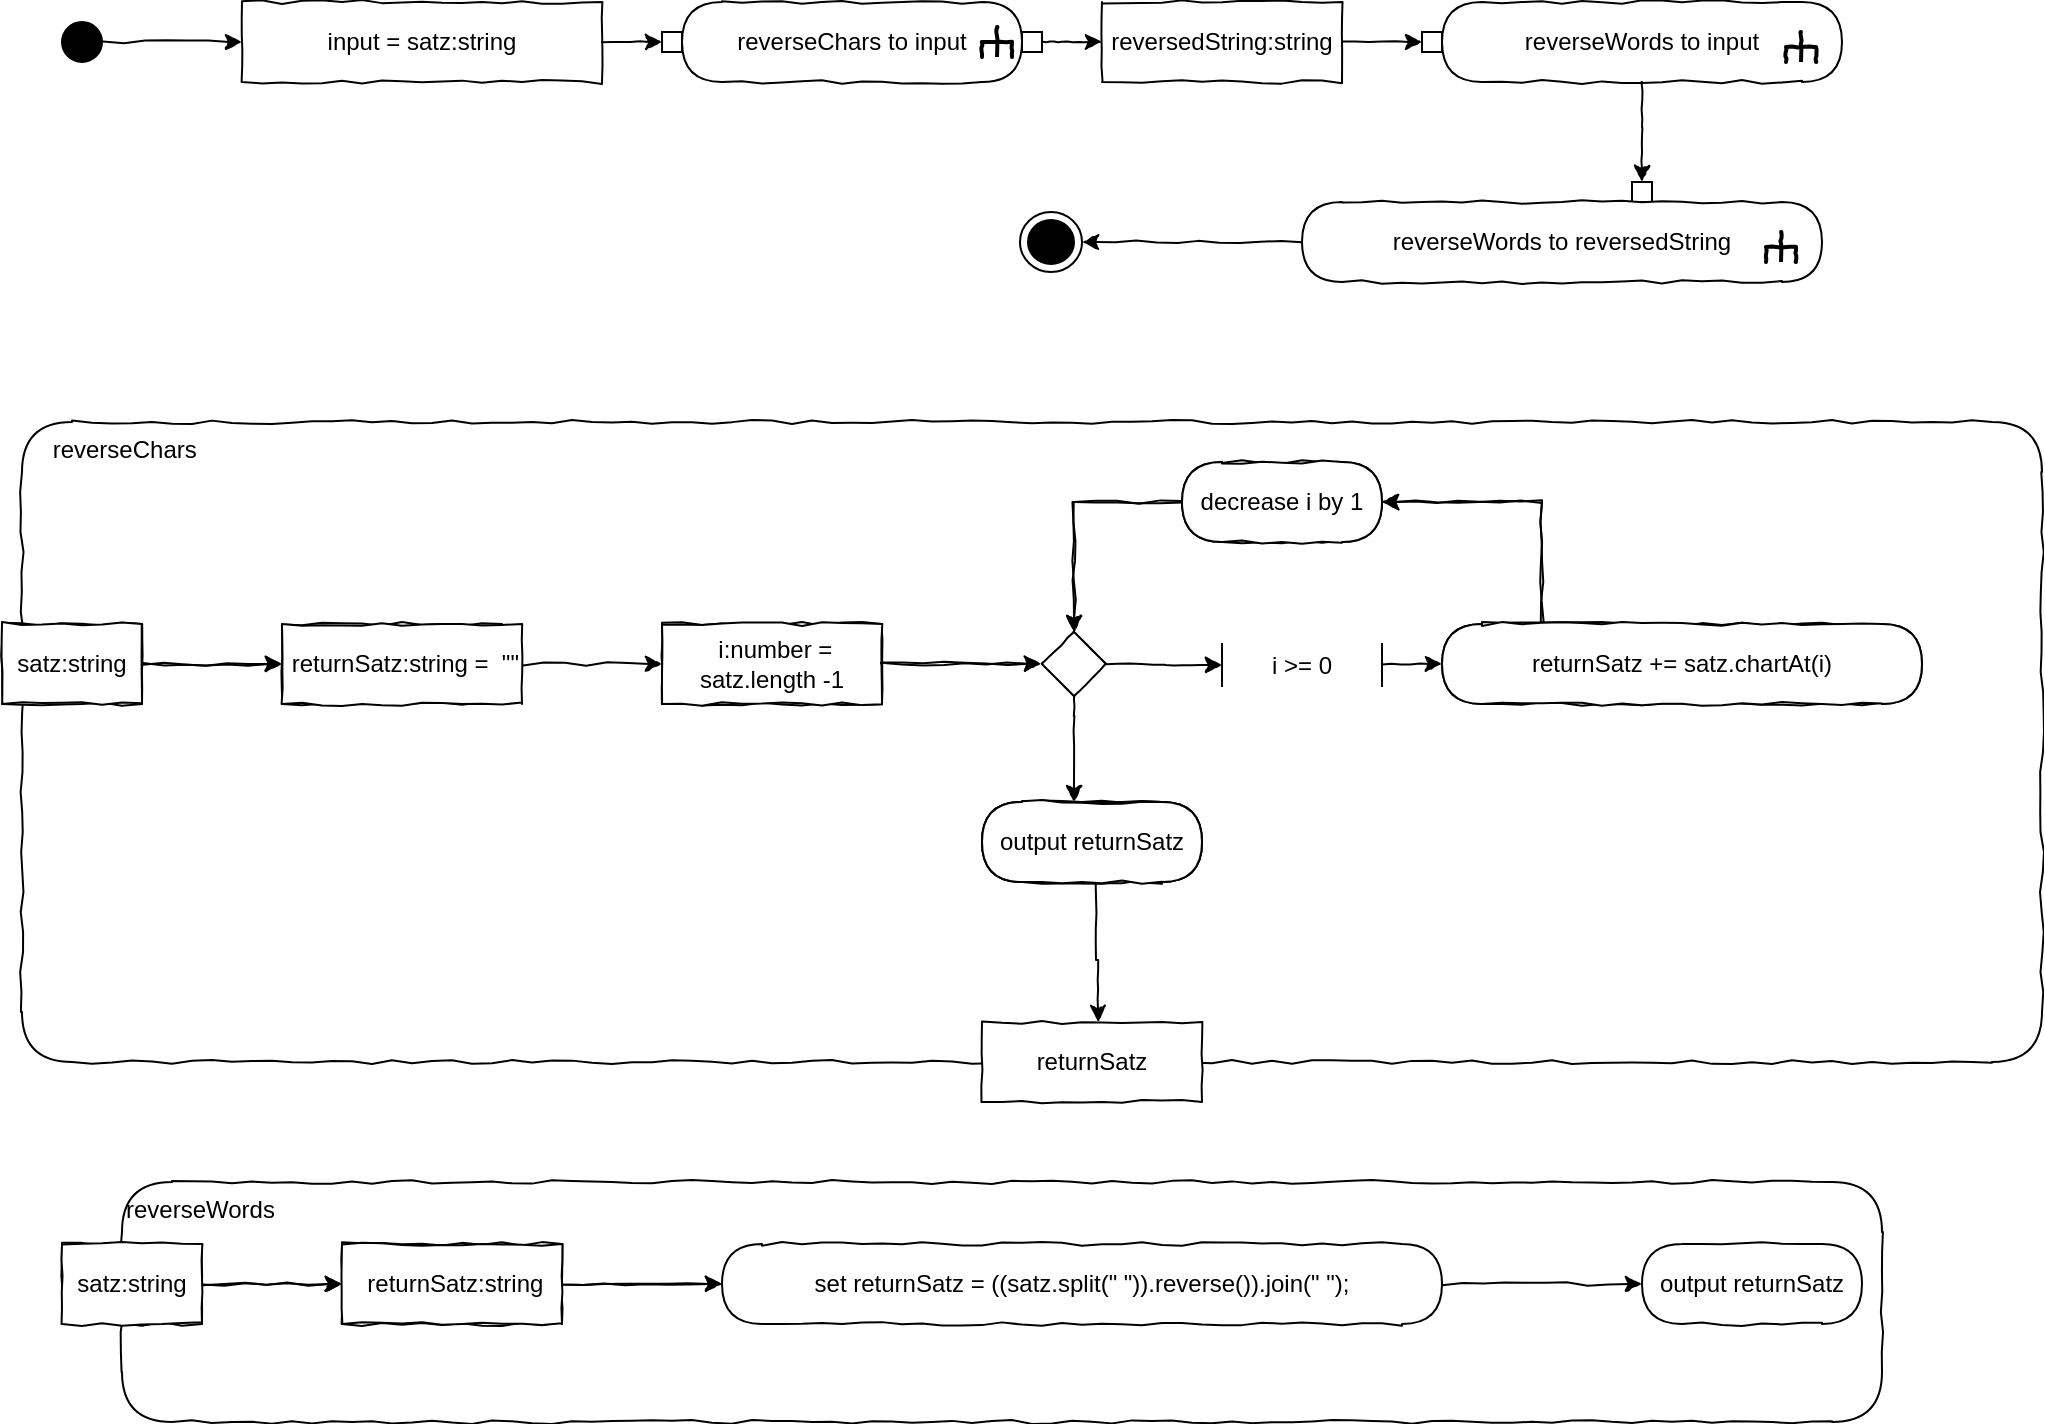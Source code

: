 <mxfile version="13.0.5" type="device"><diagram id="ikol-2g_4kMl-Xvpynh7" name="Page-1"><mxGraphModel dx="1664" dy="752" grid="1" gridSize="10" guides="1" tooltips="1" connect="1" arrows="1" fold="1" page="1" pageScale="1" pageWidth="1600" pageHeight="900" math="0" shadow="0"><root><mxCell id="0"/><mxCell id="1" parent="0"/><mxCell id="fMw8rV5AvObUEXwrMBw9-92" value="&lt;div style=&quot;text-align: left&quot;&gt;&lt;span&gt;&amp;nbsp; &amp;nbsp; reverseChars&lt;/span&gt;&lt;/div&gt;" style="rounded=1;whiteSpace=wrap;html=1;shadow=0;glass=0;comic=1;strokeColor=#000000;labelPosition=center;verticalLabelPosition=middle;align=left;verticalAlign=top;absoluteArcSize=1;arcSize=50;" parent="1" vertex="1"><mxGeometry x="160" y="300" width="1010" height="320" as="geometry"/></mxCell><mxCell id="fMw8rV5AvObUEXwrMBw9-5" value="" style="ellipse;whiteSpace=wrap;html=1;rounded=0;shadow=0;comic=0;labelBackgroundColor=none;strokeColor=#000000;strokeWidth=1;fillColor=#000000;fontFamily=Verdana;fontSize=12;fontColor=#000000;align=center;comic=1" parent="1" vertex="1"><mxGeometry x="180" y="100" width="20" height="20" as="geometry"/></mxCell><mxCell id="fMw8rV5AvObUEXwrMBw9-7" value="" style="edgeStyle=orthogonalEdgeStyle;rounded=0;html=1;jettySize=auto;orthogonalLoop=1;comic=1;" parent="1" edge="1"><mxGeometry relative="1" as="geometry"><mxPoint x="190" y="110" as="sourcePoint"/><mxPoint x="270" y="110" as="targetPoint"/><Array as="points"><mxPoint x="190" y="110"/></Array></mxGeometry></mxCell><mxCell id="fMw8rV5AvObUEXwrMBw9-8" value="input = satz:string" style="rounded=0;whiteSpace=wrap;html=1;comic=1;" parent="1" vertex="1"><mxGeometry x="270" y="90" width="180" height="40" as="geometry"/></mxCell><mxCell id="fMw8rV5AvObUEXwrMBw9-9" value="reverseChars to input" style="rounded=1;whiteSpace=wrap;html=1;absoluteArcSize=1;arcSize=50;strokeWidth=1;shadow=0;comic=1;" parent="1" vertex="1"><mxGeometry x="490" y="90" width="170" height="40" as="geometry"/></mxCell><mxCell id="fMw8rV5AvObUEXwrMBw9-34" value="" style="edgeStyle=orthogonalEdgeStyle;rounded=0;html=1;jettySize=auto;orthogonalLoop=1;comic=1;" parent="1" edge="1"><mxGeometry relative="1" as="geometry"><mxPoint x="210" y="421" as="sourcePoint"/><mxPoint x="290" y="421" as="targetPoint"/><Array as="points"><mxPoint x="210" y="421"/></Array></mxGeometry></mxCell><mxCell id="fMw8rV5AvObUEXwrMBw9-54" value="&amp;nbsp;returnSatz:string" style="rounded=0;whiteSpace=wrap;html=1;comic=1;" parent="1" vertex="1"><mxGeometry x="290" y="401" width="110" height="40" as="geometry"/></mxCell><mxCell id="fMw8rV5AvObUEXwrMBw9-55" value="" style="edgeStyle=orthogonalEdgeStyle;rounded=0;html=1;jettySize=auto;orthogonalLoop=1;comic=1;" parent="1" edge="1"><mxGeometry relative="1" as="geometry"><mxPoint x="400" y="420.95" as="sourcePoint"/><mxPoint x="480" y="420.95" as="targetPoint"/><Array as="points"><mxPoint x="400" y="420.95"/></Array></mxGeometry></mxCell><mxCell id="fMw8rV5AvObUEXwrMBw9-61" value="&amp;nbsp;i:number = 1" style="rounded=0;whiteSpace=wrap;html=1;comic=1;" parent="1" vertex="1"><mxGeometry x="480" y="401" width="110" height="40" as="geometry"/></mxCell><mxCell id="fMw8rV5AvObUEXwrMBw9-65" value="" style="edgeStyle=orthogonalEdgeStyle;rounded=0;html=1;jettySize=auto;orthogonalLoop=1;comic=1;" parent="1" edge="1"><mxGeometry relative="1" as="geometry"><mxPoint x="589.5" y="420.9" as="sourcePoint"/><mxPoint x="669.5" y="420.9" as="targetPoint"/><Array as="points"><mxPoint x="589.5" y="420.9"/></Array></mxGeometry></mxCell><mxCell id="fMw8rV5AvObUEXwrMBw9-66" value="" style="rhombus;whiteSpace=wrap;html=1;rounded=0;shadow=0;glass=0;comic=1;strokeColor=#000000;align=left;" parent="1" vertex="1"><mxGeometry x="670" y="405" width="32" height="32" as="geometry"/></mxCell><mxCell id="fMw8rV5AvObUEXwrMBw9-67" value="" style="whiteSpace=wrap;html=1;aspect=fixed;" parent="1" vertex="1"><mxGeometry x="480" y="105" width="10" height="10" as="geometry"/></mxCell><mxCell id="fMw8rV5AvObUEXwrMBw9-74" value="" style="edgeStyle=orthogonalEdgeStyle;rounded=0;html=1;jettySize=auto;orthogonalLoop=1;comic=1;entryX=0;entryY=0.5;entryDx=0;entryDy=0;" parent="1" source="fMw8rV5AvObUEXwrMBw9-75" edge="1"><mxGeometry relative="1" as="geometry"><mxPoint x="702" y="420.9" as="sourcePoint"/><mxPoint x="870" y="421" as="targetPoint"/><Array as="points"><mxPoint x="870" y="422"/></Array></mxGeometry></mxCell><mxCell id="fMw8rV5AvObUEXwrMBw9-75" value="i &amp;gt;= 0" style="shape=partialRectangle;whiteSpace=wrap;html=1;top=0;bottom=0;fillColor=none;" parent="1" vertex="1"><mxGeometry x="760" y="411" width="80" height="21" as="geometry"/></mxCell><mxCell id="fMw8rV5AvObUEXwrMBw9-76" value="" style="edgeStyle=orthogonalEdgeStyle;rounded=0;html=1;jettySize=auto;orthogonalLoop=1;comic=1;entryX=0;entryY=0.5;entryDx=0;entryDy=0;" parent="1" target="fMw8rV5AvObUEXwrMBw9-75" edge="1"><mxGeometry relative="1" as="geometry"><mxPoint x="702" y="420.9" as="sourcePoint"/><mxPoint x="870" y="421" as="targetPoint"/><Array as="points"/></mxGeometry></mxCell><mxCell id="fMw8rV5AvObUEXwrMBw9-77" value="append satz[ satz.length - i ] to returnSatz" style="rounded=1;whiteSpace=wrap;html=1;absoluteArcSize=1;arcSize=50;strokeWidth=1;shadow=0;comic=1;" parent="1" vertex="1"><mxGeometry x="870" y="401" width="240" height="40" as="geometry"/></mxCell><mxCell id="fMw8rV5AvObUEXwrMBw9-78" value="" style="edgeStyle=orthogonalEdgeStyle;rounded=0;html=1;jettySize=auto;orthogonalLoop=1;comic=1;" parent="1" edge="1"><mxGeometry relative="1" as="geometry"><mxPoint x="920" y="400" as="sourcePoint"/><mxPoint x="840" y="340" as="targetPoint"/><Array as="points"><mxPoint x="920" y="340"/></Array></mxGeometry></mxCell><mxCell id="fMw8rV5AvObUEXwrMBw9-79" value="increase i by 1" style="rounded=1;whiteSpace=wrap;html=1;absoluteArcSize=1;arcSize=50;strokeWidth=1;shadow=0;comic=1;" parent="1" vertex="1"><mxGeometry x="740" y="320" width="100" height="40" as="geometry"/></mxCell><mxCell id="fMw8rV5AvObUEXwrMBw9-80" value="" style="edgeStyle=orthogonalEdgeStyle;rounded=0;html=1;jettySize=auto;orthogonalLoop=1;comic=1;entryX=0.5;entryY=0;entryDx=0;entryDy=0;exitX=0;exitY=0.5;exitDx=0;exitDy=0;" parent="1" source="fMw8rV5AvObUEXwrMBw9-79" target="fMw8rV5AvObUEXwrMBw9-66" edge="1"><mxGeometry relative="1" as="geometry"><mxPoint x="730" y="330" as="sourcePoint"/><mxPoint x="660" y="330" as="targetPoint"/><Array as="points"><mxPoint x="740" y="340"/><mxPoint x="686" y="340"/></Array></mxGeometry></mxCell><mxCell id="fMw8rV5AvObUEXwrMBw9-82" value="output returnSatz" style="rounded=1;whiteSpace=wrap;html=1;absoluteArcSize=1;arcSize=50;strokeWidth=1;shadow=0;comic=1;" parent="1" vertex="1"><mxGeometry x="640" y="490" width="110" height="40" as="geometry"/></mxCell><mxCell id="fMw8rV5AvObUEXwrMBw9-85" value="" style="edgeStyle=orthogonalEdgeStyle;rounded=0;html=1;jettySize=auto;orthogonalLoop=1;comic=1;exitX=0.5;exitY=1;exitDx=0;exitDy=0;" parent="1" target="fMw8rV5AvObUEXwrMBw9-110" edge="1"><mxGeometry relative="1" as="geometry"><mxPoint x="693" y="530" as="sourcePoint"/><mxPoint x="697.484" y="589.16" as="targetPoint"/><Array as="points"><mxPoint x="697" y="530"/><mxPoint x="697" y="569"/><mxPoint x="698" y="569"/></Array></mxGeometry></mxCell><mxCell id="fMw8rV5AvObUEXwrMBw9-86" value="satz:string" style="rounded=0;whiteSpace=wrap;html=1;comic=1;" parent="1" vertex="1"><mxGeometry x="150" y="401" width="70" height="40" as="geometry"/></mxCell><mxCell id="fMw8rV5AvObUEXwrMBw9-93" value="" style="edgeStyle=orthogonalEdgeStyle;rounded=0;html=1;jettySize=auto;orthogonalLoop=1;comic=1;" parent="1" edge="1"><mxGeometry relative="1" as="geometry"><mxPoint x="210" y="421" as="sourcePoint"/><mxPoint x="290" y="421" as="targetPoint"/><Array as="points"><mxPoint x="210" y="421"/></Array></mxGeometry></mxCell><mxCell id="fMw8rV5AvObUEXwrMBw9-94" value="&amp;nbsp;returnSatz:string =&amp;nbsp; &quot;&quot;" style="rounded=0;whiteSpace=wrap;html=1;comic=1;" parent="1" vertex="1"><mxGeometry x="290" y="401" width="120" height="40" as="geometry"/></mxCell><mxCell id="fMw8rV5AvObUEXwrMBw9-96" value="&amp;nbsp;i:number = satz.length -1" style="rounded=0;whiteSpace=wrap;html=1;comic=1;" parent="1" vertex="1"><mxGeometry x="480" y="401" width="110" height="40" as="geometry"/></mxCell><mxCell id="fMw8rV5AvObUEXwrMBw9-97" value="" style="edgeStyle=orthogonalEdgeStyle;rounded=0;html=1;jettySize=auto;orthogonalLoop=1;comic=1;" parent="1" edge="1"><mxGeometry relative="1" as="geometry"><mxPoint x="589.5" y="420.9" as="sourcePoint"/><mxPoint x="669.5" y="420.9" as="targetPoint"/><Array as="points"><mxPoint x="589.5" y="420.9"/></Array></mxGeometry></mxCell><mxCell id="fMw8rV5AvObUEXwrMBw9-98" value="" style="rhombus;whiteSpace=wrap;html=1;rounded=0;shadow=0;glass=0;comic=1;strokeColor=#000000;align=left;" parent="1" vertex="1"><mxGeometry x="670" y="405" width="32" height="32" as="geometry"/></mxCell><mxCell id="fMw8rV5AvObUEXwrMBw9-102" value="returnSatz += satz.chartAt(i)" style="rounded=1;whiteSpace=wrap;html=1;absoluteArcSize=1;arcSize=50;strokeWidth=1;shadow=0;comic=1;" parent="1" vertex="1"><mxGeometry x="870" y="401" width="240" height="40" as="geometry"/></mxCell><mxCell id="fMw8rV5AvObUEXwrMBw9-103" value="" style="edgeStyle=orthogonalEdgeStyle;rounded=0;html=1;jettySize=auto;orthogonalLoop=1;comic=1;" parent="1" edge="1"><mxGeometry relative="1" as="geometry"><mxPoint x="920" y="400" as="sourcePoint"/><mxPoint x="840" y="340" as="targetPoint"/><Array as="points"><mxPoint x="920" y="340"/></Array></mxGeometry></mxCell><mxCell id="fMw8rV5AvObUEXwrMBw9-104" value="decrease i by 1" style="rounded=1;whiteSpace=wrap;html=1;absoluteArcSize=1;arcSize=50;strokeWidth=1;shadow=0;comic=1;" parent="1" vertex="1"><mxGeometry x="740" y="320" width="100" height="40" as="geometry"/></mxCell><mxCell id="fMw8rV5AvObUEXwrMBw9-105" value="" style="edgeStyle=orthogonalEdgeStyle;rounded=0;html=1;jettySize=auto;orthogonalLoop=1;comic=1;entryX=0.5;entryY=0;entryDx=0;entryDy=0;exitX=0;exitY=0.5;exitDx=0;exitDy=0;" parent="1" source="fMw8rV5AvObUEXwrMBw9-104" target="fMw8rV5AvObUEXwrMBw9-98" edge="1"><mxGeometry relative="1" as="geometry"><mxPoint x="730" y="330" as="sourcePoint"/><mxPoint x="660" y="330" as="targetPoint"/><Array as="points"><mxPoint x="740" y="340"/><mxPoint x="686" y="340"/></Array></mxGeometry></mxCell><mxCell id="fMw8rV5AvObUEXwrMBw9-106" value="output returnSatz" style="rounded=1;whiteSpace=wrap;html=1;absoluteArcSize=1;arcSize=50;strokeWidth=1;shadow=0;comic=1;" parent="1" vertex="1"><mxGeometry x="640" y="490" width="110" height="40" as="geometry"/></mxCell><mxCell id="fMw8rV5AvObUEXwrMBw9-109" value="satz:string" style="rounded=0;whiteSpace=wrap;html=1;comic=1;" parent="1" vertex="1"><mxGeometry x="150" y="401" width="70" height="40" as="geometry"/></mxCell><mxCell id="fMw8rV5AvObUEXwrMBw9-110" value="returnSatz" style="rounded=0;whiteSpace=wrap;html=1;comic=1;" parent="1" vertex="1"><mxGeometry x="640" y="600" width="110" height="40" as="geometry"/></mxCell><mxCell id="fMw8rV5AvObUEXwrMBw9-113" value="reverseWords" style="rounded=1;whiteSpace=wrap;html=1;shadow=0;glass=0;comic=1;strokeColor=#000000;labelPosition=center;verticalLabelPosition=middle;align=left;verticalAlign=top;absoluteArcSize=1;arcSize=50;" parent="1" vertex="1"><mxGeometry x="210" y="680" width="880" height="120" as="geometry"/></mxCell><mxCell id="fMw8rV5AvObUEXwrMBw9-114" value="" style="edgeStyle=orthogonalEdgeStyle;rounded=0;html=1;jettySize=auto;orthogonalLoop=1;comic=1;" parent="1" edge="1"><mxGeometry relative="1" as="geometry"><mxPoint x="240" y="731" as="sourcePoint"/><mxPoint x="320" y="731" as="targetPoint"/><Array as="points"><mxPoint x="240" y="731"/></Array></mxGeometry></mxCell><mxCell id="fMw8rV5AvObUEXwrMBw9-115" value="&amp;nbsp;returnSatz:string" style="rounded=0;whiteSpace=wrap;html=1;comic=1;" parent="1" vertex="1"><mxGeometry x="320" y="711" width="110" height="40" as="geometry"/></mxCell><mxCell id="fMw8rV5AvObUEXwrMBw9-116" value="" style="edgeStyle=orthogonalEdgeStyle;rounded=0;html=1;jettySize=auto;orthogonalLoop=1;comic=1;" parent="1" edge="1"><mxGeometry relative="1" as="geometry"><mxPoint x="430" y="730.95" as="sourcePoint"/><mxPoint x="510" y="730.95" as="targetPoint"/><Array as="points"><mxPoint x="430" y="730.95"/></Array></mxGeometry></mxCell><mxCell id="fMw8rV5AvObUEXwrMBw9-130" value="satz:string" style="rounded=0;whiteSpace=wrap;html=1;comic=1;" parent="1" vertex="1"><mxGeometry x="180" y="711" width="70" height="40" as="geometry"/></mxCell><mxCell id="fMw8rV5AvObUEXwrMBw9-134" value="" style="edgeStyle=orthogonalEdgeStyle;rounded=0;html=1;jettySize=auto;orthogonalLoop=1;comic=1;" parent="1" edge="1"><mxGeometry relative="1" as="geometry"><mxPoint x="240" y="731" as="sourcePoint"/><mxPoint x="320" y="731" as="targetPoint"/><Array as="points"><mxPoint x="240" y="731"/></Array></mxGeometry></mxCell><mxCell id="fMw8rV5AvObUEXwrMBw9-135" value="&amp;nbsp;returnSatz:string" style="rounded=0;whiteSpace=wrap;html=1;comic=1;" parent="1" vertex="1"><mxGeometry x="320" y="711" width="110" height="40" as="geometry"/></mxCell><mxCell id="fMw8rV5AvObUEXwrMBw9-136" value="" style="edgeStyle=orthogonalEdgeStyle;rounded=0;html=1;jettySize=auto;orthogonalLoop=1;comic=1;" parent="1" edge="1"><mxGeometry relative="1" as="geometry"><mxPoint x="430" y="730.95" as="sourcePoint"/><mxPoint x="510" y="730.95" as="targetPoint"/><Array as="points"><mxPoint x="430" y="730.95"/></Array></mxGeometry></mxCell><mxCell id="fMw8rV5AvObUEXwrMBw9-150" value="satz:string" style="rounded=0;whiteSpace=wrap;html=1;comic=1;" parent="1" vertex="1"><mxGeometry x="180" y="711" width="70" height="40" as="geometry"/></mxCell><mxCell id="fMw8rV5AvObUEXwrMBw9-158" value="set returnSatz = ((satz.split(&quot; &quot;)).reverse()).join(&quot; &quot;);" style="rounded=1;whiteSpace=wrap;html=1;absoluteArcSize=1;arcSize=50;strokeWidth=1;shadow=0;comic=1;" parent="1" vertex="1"><mxGeometry x="510" y="711" width="360" height="40" as="geometry"/></mxCell><mxCell id="fMw8rV5AvObUEXwrMBw9-160" value="output returnSatz" style="rounded=1;whiteSpace=wrap;html=1;absoluteArcSize=1;arcSize=50;strokeWidth=1;shadow=0;comic=1;" parent="1" vertex="1"><mxGeometry x="640" y="490" width="110" height="40" as="geometry"/></mxCell><mxCell id="WCyp93ktrIqlN3lJwLgU-1" value="" style="edgeStyle=orthogonalEdgeStyle;rounded=0;html=1;jettySize=auto;orthogonalLoop=1;comic=1;exitX=1;exitY=0.5;exitDx=0;exitDy=0;" edge="1" parent="1"><mxGeometry relative="1" as="geometry"><mxPoint x="450.0" y="110" as="sourcePoint"/><mxPoint x="480" y="110" as="targetPoint"/><Array as="points"/></mxGeometry></mxCell><mxCell id="WCyp93ktrIqlN3lJwLgU-2" value="" style="whiteSpace=wrap;html=1;aspect=fixed;" vertex="1" parent="1"><mxGeometry x="660" y="105" width="10" height="10" as="geometry"/></mxCell><mxCell id="WCyp93ktrIqlN3lJwLgU-3" value="" style="edgeStyle=orthogonalEdgeStyle;rounded=0;html=1;jettySize=auto;orthogonalLoop=1;comic=1;exitX=1;exitY=0.5;exitDx=0;exitDy=0;" edge="1" parent="1"><mxGeometry relative="1" as="geometry"><mxPoint x="670" y="109.9" as="sourcePoint"/><mxPoint x="700" y="110" as="targetPoint"/><Array as="points"><mxPoint x="680" y="110"/></Array></mxGeometry></mxCell><mxCell id="fMw8rV5AvObUEXwrMBw9-14" value="" style="strokeWidth=2;html=1;shape=mxgraph.flowchart.annotation_2;align=left;rounded=1;comic=1;rotation=90;" parent="1" vertex="1"><mxGeometry x="640" y="102.5" width="15" height="15" as="geometry"/></mxCell><mxCell id="fMw8rV5AvObUEXwrMBw9-15" value="" style="endArrow=none;html=1;entryX=0.508;entryY=0.487;entryPerimeter=0;exitX=1;exitY=0.5;exitPerimeter=0;strokeWidth=2;" parent="1" source="fMw8rV5AvObUEXwrMBw9-14" target="fMw8rV5AvObUEXwrMBw9-14" edge="1"><mxGeometry width="50" height="50" relative="1" as="geometry"><mxPoint x="573.333" y="100" as="sourcePoint"/><mxPoint x="606.667" y="150" as="targetPoint"/></mxGeometry></mxCell><mxCell id="WCyp93ktrIqlN3lJwLgU-4" value="reversedString:string" style="rounded=0;whiteSpace=wrap;html=1;comic=1;" vertex="1" parent="1"><mxGeometry x="700" y="90" width="120" height="40" as="geometry"/></mxCell><mxCell id="WCyp93ktrIqlN3lJwLgU-5" value="" style="edgeStyle=orthogonalEdgeStyle;rounded=0;html=1;jettySize=auto;orthogonalLoop=1;comic=1;" edge="1" parent="1"><mxGeometry relative="1" as="geometry"><mxPoint x="820" y="109.95" as="sourcePoint"/><mxPoint x="860" y="110" as="targetPoint"/><Array as="points"><mxPoint x="819.81" y="109.807"/><mxPoint x="819.81" y="109.807"/></Array></mxGeometry></mxCell><mxCell id="WCyp93ktrIqlN3lJwLgU-6" value="reverseWords to input" style="rounded=1;whiteSpace=wrap;html=1;absoluteArcSize=1;arcSize=50;strokeWidth=1;shadow=0;comic=1;" vertex="1" parent="1"><mxGeometry x="870" y="90" width="200" height="40" as="geometry"/></mxCell><mxCell id="WCyp93ktrIqlN3lJwLgU-7" value="" style="whiteSpace=wrap;html=1;aspect=fixed;" vertex="1" parent="1"><mxGeometry x="860" y="105" width="10" height="10" as="geometry"/></mxCell><mxCell id="WCyp93ktrIqlN3lJwLgU-10" value="" style="group;rotation=90;" vertex="1" connectable="0" parent="1"><mxGeometry x="1040" y="100" width="20" height="20" as="geometry"/></mxCell><mxCell id="WCyp93ktrIqlN3lJwLgU-11" value="" style="strokeWidth=2;html=1;shape=mxgraph.flowchart.annotation_2;align=left;rounded=1;comic=1;rotation=90;" vertex="1" parent="WCyp93ktrIqlN3lJwLgU-10"><mxGeometry x="2" y="5" width="15" height="15" as="geometry"/></mxCell><mxCell id="WCyp93ktrIqlN3lJwLgU-12" value="" style="endArrow=none;html=1;entryX=0.508;entryY=0.487;entryPerimeter=0;exitX=1;exitY=0.5;exitPerimeter=0;strokeWidth=2;" edge="1" parent="WCyp93ktrIqlN3lJwLgU-10" source="WCyp93ktrIqlN3lJwLgU-11" target="WCyp93ktrIqlN3lJwLgU-11"><mxGeometry width="50" height="50" relative="1" as="geometry"><mxPoint x="-46.667" as="sourcePoint"/><mxPoint x="-13.333" y="50" as="targetPoint"/></mxGeometry></mxCell><mxCell id="WCyp93ktrIqlN3lJwLgU-13" value="" style="edgeStyle=orthogonalEdgeStyle;rounded=0;html=1;jettySize=auto;orthogonalLoop=1;comic=1;" edge="1" parent="1"><mxGeometry relative="1" as="geometry"><mxPoint x="970" y="130" as="sourcePoint"/><mxPoint x="970" y="180" as="targetPoint"/><Array as="points"><mxPoint x="970" y="152.857"/><mxPoint x="970" y="152.857"/></Array></mxGeometry></mxCell><mxCell id="WCyp93ktrIqlN3lJwLgU-14" value="" style="whiteSpace=wrap;html=1;aspect=fixed;" vertex="1" parent="1"><mxGeometry x="965" y="180" width="10" height="10" as="geometry"/></mxCell><mxCell id="WCyp93ktrIqlN3lJwLgU-15" value="reverseWords to reversedString" style="rounded=1;whiteSpace=wrap;html=1;absoluteArcSize=1;arcSize=50;strokeWidth=1;shadow=0;comic=1;" vertex="1" parent="1"><mxGeometry x="800" y="190" width="260" height="40" as="geometry"/></mxCell><mxCell id="WCyp93ktrIqlN3lJwLgU-16" value="" style="group;rotation=90;" vertex="1" connectable="0" parent="1"><mxGeometry x="1030" y="200" width="20" height="20" as="geometry"/></mxCell><mxCell id="WCyp93ktrIqlN3lJwLgU-17" value="" style="strokeWidth=2;html=1;shape=mxgraph.flowchart.annotation_2;align=left;rounded=1;comic=1;rotation=90;" vertex="1" parent="WCyp93ktrIqlN3lJwLgU-16"><mxGeometry x="2" y="5" width="15" height="15" as="geometry"/></mxCell><mxCell id="WCyp93ktrIqlN3lJwLgU-18" value="" style="endArrow=none;html=1;entryX=0.508;entryY=0.487;entryPerimeter=0;exitX=1;exitY=0.5;exitPerimeter=0;strokeWidth=2;" edge="1" parent="WCyp93ktrIqlN3lJwLgU-16" source="WCyp93ktrIqlN3lJwLgU-17" target="WCyp93ktrIqlN3lJwLgU-17"><mxGeometry width="50" height="50" relative="1" as="geometry"><mxPoint x="-46.667" as="sourcePoint"/><mxPoint x="-13.333" y="50" as="targetPoint"/></mxGeometry></mxCell><mxCell id="WCyp93ktrIqlN3lJwLgU-19" value="" style="ellipse;html=1;shape=endState;fillColor=#000000;strokeColor=#000000;comic=1" vertex="1" parent="1"><mxGeometry x="659" y="195" width="31" height="30" as="geometry"/></mxCell><mxCell id="WCyp93ktrIqlN3lJwLgU-20" value="" style="edgeStyle=orthogonalEdgeStyle;rounded=0;html=1;jettySize=auto;orthogonalLoop=1;comic=1;entryX=1;entryY=0.5;entryDx=0;entryDy=0;exitX=0;exitY=0.5;exitDx=0;exitDy=0;" edge="1" parent="1" source="WCyp93ktrIqlN3lJwLgU-15" target="WCyp93ktrIqlN3lJwLgU-19"><mxGeometry relative="1" as="geometry"><mxPoint x="790" y="210" as="sourcePoint"/><mxPoint x="790" y="246" as="targetPoint"/><Array as="points"/></mxGeometry></mxCell><mxCell id="WCyp93ktrIqlN3lJwLgU-21" value="output returnSatz" style="rounded=1;whiteSpace=wrap;html=1;absoluteArcSize=1;arcSize=50;strokeWidth=1;shadow=0;comic=1;" vertex="1" parent="1"><mxGeometry x="970" y="711" width="110" height="40" as="geometry"/></mxCell><mxCell id="WCyp93ktrIqlN3lJwLgU-22" value="" style="edgeStyle=orthogonalEdgeStyle;rounded=0;html=1;jettySize=auto;orthogonalLoop=1;comic=1;exitX=1;exitY=0.5;exitDx=0;exitDy=0;entryX=0;entryY=0.5;entryDx=0;entryDy=0;" edge="1" parent="1" source="fMw8rV5AvObUEXwrMBw9-158" target="WCyp93ktrIqlN3lJwLgU-21"><mxGeometry relative="1" as="geometry"><mxPoint x="910" y="711" as="sourcePoint"/><mxPoint x="910" y="747" as="targetPoint"/><Array as="points"/></mxGeometry></mxCell><mxCell id="WCyp93ktrIqlN3lJwLgU-23" value="" style="edgeStyle=orthogonalEdgeStyle;rounded=0;html=1;jettySize=auto;orthogonalLoop=1;comic=1;entryX=0.418;entryY=0;entryDx=0;entryDy=0;entryPerimeter=0;" edge="1" parent="1" target="fMw8rV5AvObUEXwrMBw9-160"><mxGeometry relative="1" as="geometry"><mxPoint x="685.94" y="437" as="sourcePoint"/><mxPoint x="685.94" y="473" as="targetPoint"/><Array as="points"><mxPoint x="686" y="447"/></Array></mxGeometry></mxCell></root></mxGraphModel></diagram></mxfile>